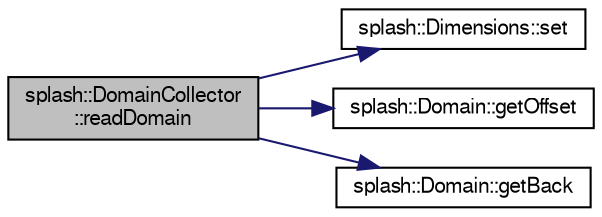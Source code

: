 digraph "splash::DomainCollector::readDomain"
{
  edge [fontname="FreeSans",fontsize="10",labelfontname="FreeSans",labelfontsize="10"];
  node [fontname="FreeSans",fontsize="10",shape=record];
  rankdir="LR";
  Node1 [label="splash::DomainCollector\l::readDomain",height=0.2,width=0.4,color="black", fillcolor="grey75", style="filled" fontcolor="black"];
  Node1 -> Node2 [color="midnightblue",fontsize="10",style="solid",fontname="FreeSans"];
  Node2 [label="splash::Dimensions::set",height=0.2,width=0.4,color="black", fillcolor="white", style="filled",URL="$classsplash_1_1_dimensions.html#aacded30f48b262936a9f9fa4fa621680"];
  Node1 -> Node3 [color="midnightblue",fontsize="10",style="solid",fontname="FreeSans"];
  Node3 [label="splash::Domain::getOffset",height=0.2,width=0.4,color="black", fillcolor="white", style="filled",URL="$classsplash_1_1_domain.html#afdf3a9d343e35d12e63787cd3d8af9b1"];
  Node1 -> Node4 [color="midnightblue",fontsize="10",style="solid",fontname="FreeSans"];
  Node4 [label="splash::Domain::getBack",height=0.2,width=0.4,color="black", fillcolor="white", style="filled",URL="$classsplash_1_1_domain.html#ac138156443cd496ecd2ea760abcaa4eb"];
}
